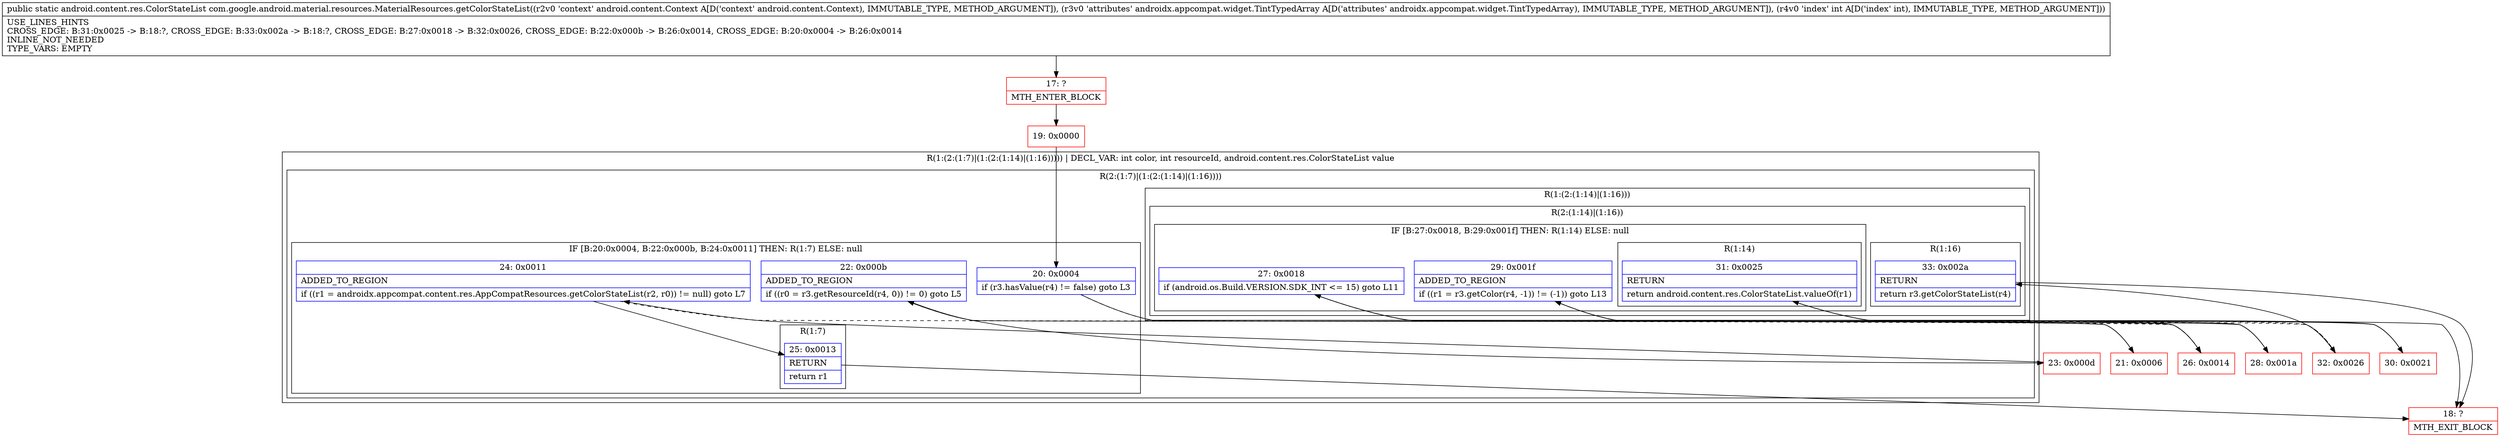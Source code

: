 digraph "CFG forcom.google.android.material.resources.MaterialResources.getColorStateList(Landroid\/content\/Context;Landroidx\/appcompat\/widget\/TintTypedArray;I)Landroid\/content\/res\/ColorStateList;" {
subgraph cluster_Region_138963464 {
label = "R(1:(2:(1:7)|(1:(2:(1:14)|(1:16))))) | DECL_VAR: int color, int resourceId, android.content.res.ColorStateList value\l";
node [shape=record,color=blue];
subgraph cluster_Region_1999367243 {
label = "R(2:(1:7)|(1:(2:(1:14)|(1:16))))";
node [shape=record,color=blue];
subgraph cluster_IfRegion_456312530 {
label = "IF [B:20:0x0004, B:22:0x000b, B:24:0x0011] THEN: R(1:7) ELSE: null";
node [shape=record,color=blue];
Node_20 [shape=record,label="{20\:\ 0x0004|if (r3.hasValue(r4) != false) goto L3\l}"];
Node_22 [shape=record,label="{22\:\ 0x000b|ADDED_TO_REGION\l|if ((r0 = r3.getResourceId(r4, 0)) != 0) goto L5\l}"];
Node_24 [shape=record,label="{24\:\ 0x0011|ADDED_TO_REGION\l|if ((r1 = androidx.appcompat.content.res.AppCompatResources.getColorStateList(r2, r0)) != null) goto L7\l}"];
subgraph cluster_Region_1680083518 {
label = "R(1:7)";
node [shape=record,color=blue];
Node_25 [shape=record,label="{25\:\ 0x0013|RETURN\l|return r1\l}"];
}
}
subgraph cluster_Region_796337304 {
label = "R(1:(2:(1:14)|(1:16)))";
node [shape=record,color=blue];
subgraph cluster_Region_118934665 {
label = "R(2:(1:14)|(1:16))";
node [shape=record,color=blue];
subgraph cluster_IfRegion_178228975 {
label = "IF [B:27:0x0018, B:29:0x001f] THEN: R(1:14) ELSE: null";
node [shape=record,color=blue];
Node_27 [shape=record,label="{27\:\ 0x0018|if (android.os.Build.VERSION.SDK_INT \<= 15) goto L11\l}"];
Node_29 [shape=record,label="{29\:\ 0x001f|ADDED_TO_REGION\l|if ((r1 = r3.getColor(r4, \-1)) != (\-1)) goto L13\l}"];
subgraph cluster_Region_1311637624 {
label = "R(1:14)";
node [shape=record,color=blue];
Node_31 [shape=record,label="{31\:\ 0x0025|RETURN\l|return android.content.res.ColorStateList.valueOf(r1)\l}"];
}
}
subgraph cluster_Region_1483452097 {
label = "R(1:16)";
node [shape=record,color=blue];
Node_33 [shape=record,label="{33\:\ 0x002a|RETURN\l|return r3.getColorStateList(r4)\l}"];
}
}
}
}
}
Node_17 [shape=record,color=red,label="{17\:\ ?|MTH_ENTER_BLOCK\l}"];
Node_19 [shape=record,color=red,label="{19\:\ 0x0000}"];
Node_21 [shape=record,color=red,label="{21\:\ 0x0006}"];
Node_23 [shape=record,color=red,label="{23\:\ 0x000d}"];
Node_18 [shape=record,color=red,label="{18\:\ ?|MTH_EXIT_BLOCK\l}"];
Node_26 [shape=record,color=red,label="{26\:\ 0x0014}"];
Node_28 [shape=record,color=red,label="{28\:\ 0x001a}"];
Node_30 [shape=record,color=red,label="{30\:\ 0x0021}"];
Node_32 [shape=record,color=red,label="{32\:\ 0x0026}"];
MethodNode[shape=record,label="{public static android.content.res.ColorStateList com.google.android.material.resources.MaterialResources.getColorStateList((r2v0 'context' android.content.Context A[D('context' android.content.Context), IMMUTABLE_TYPE, METHOD_ARGUMENT]), (r3v0 'attributes' androidx.appcompat.widget.TintTypedArray A[D('attributes' androidx.appcompat.widget.TintTypedArray), IMMUTABLE_TYPE, METHOD_ARGUMENT]), (r4v0 'index' int A[D('index' int), IMMUTABLE_TYPE, METHOD_ARGUMENT]))  | USE_LINES_HINTS\lCROSS_EDGE: B:31:0x0025 \-\> B:18:?, CROSS_EDGE: B:33:0x002a \-\> B:18:?, CROSS_EDGE: B:27:0x0018 \-\> B:32:0x0026, CROSS_EDGE: B:22:0x000b \-\> B:26:0x0014, CROSS_EDGE: B:20:0x0004 \-\> B:26:0x0014\lINLINE_NOT_NEEDED\lTYPE_VARS: EMPTY\l}"];
MethodNode -> Node_17;Node_20 -> Node_21;
Node_20 -> Node_26[style=dashed];
Node_22 -> Node_23;
Node_22 -> Node_26[style=dashed];
Node_24 -> Node_25;
Node_24 -> Node_26[style=dashed];
Node_25 -> Node_18;
Node_27 -> Node_28;
Node_27 -> Node_32[style=dashed];
Node_29 -> Node_30;
Node_29 -> Node_32[style=dashed];
Node_31 -> Node_18;
Node_33 -> Node_18;
Node_17 -> Node_19;
Node_19 -> Node_20;
Node_21 -> Node_22;
Node_23 -> Node_24;
Node_26 -> Node_27;
Node_28 -> Node_29;
Node_30 -> Node_31;
Node_32 -> Node_33;
}

